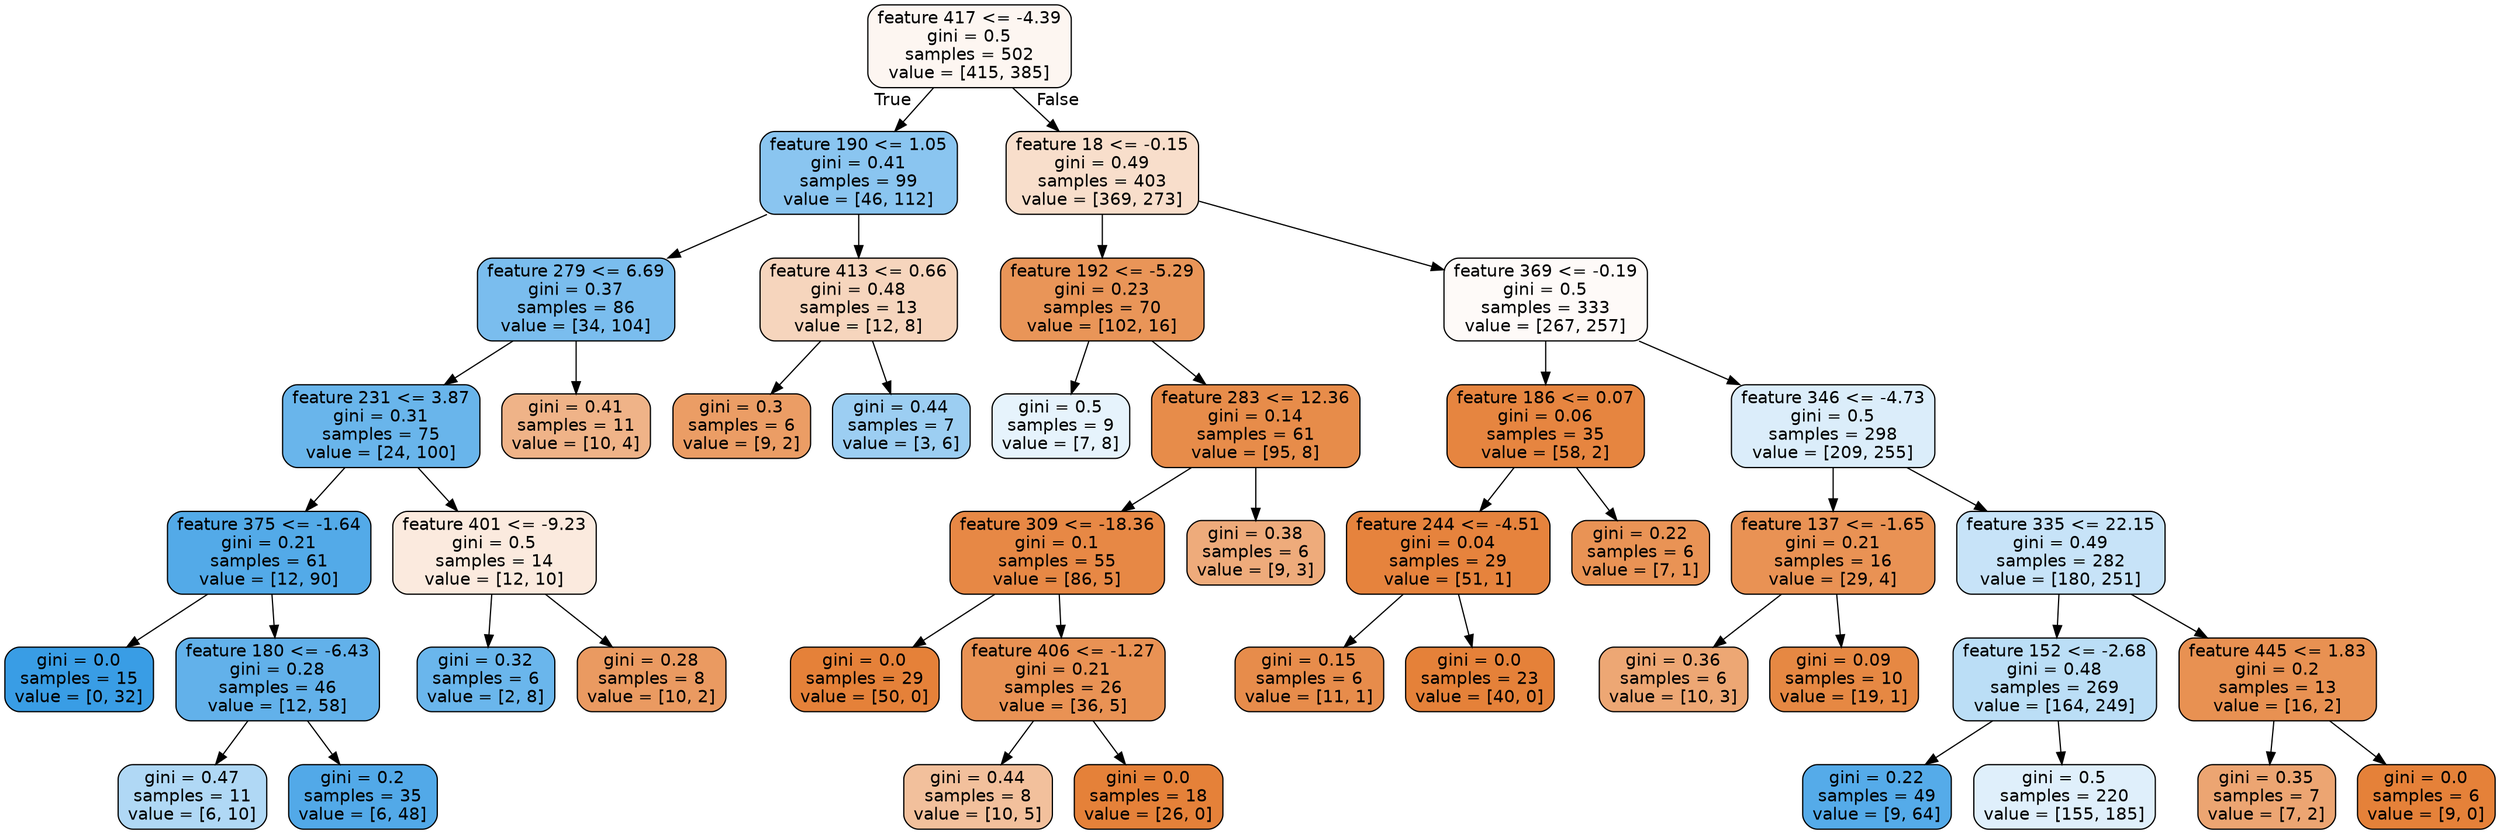 digraph Tree {
node [shape=box, style="filled, rounded", color="black", fontname="helvetica"] ;
edge [fontname="helvetica"] ;
0 [label="feature 417 <= -4.39\ngini = 0.5\nsamples = 502\nvalue = [415, 385]", fillcolor="#fdf6f1"] ;
1 [label="feature 190 <= 1.05\ngini = 0.41\nsamples = 99\nvalue = [46, 112]", fillcolor="#8ac5f0"] ;
0 -> 1 [labeldistance=2.5, labelangle=45, headlabel="True"] ;
2 [label="feature 279 <= 6.69\ngini = 0.37\nsamples = 86\nvalue = [34, 104]", fillcolor="#7abdee"] ;
1 -> 2 ;
3 [label="feature 231 <= 3.87\ngini = 0.31\nsamples = 75\nvalue = [24, 100]", fillcolor="#69b5eb"] ;
2 -> 3 ;
4 [label="feature 375 <= -1.64\ngini = 0.21\nsamples = 61\nvalue = [12, 90]", fillcolor="#53aae8"] ;
3 -> 4 ;
5 [label="gini = 0.0\nsamples = 15\nvalue = [0, 32]", fillcolor="#399de5"] ;
4 -> 5 ;
6 [label="feature 180 <= -6.43\ngini = 0.28\nsamples = 46\nvalue = [12, 58]", fillcolor="#62b1ea"] ;
4 -> 6 ;
7 [label="gini = 0.47\nsamples = 11\nvalue = [6, 10]", fillcolor="#b0d8f5"] ;
6 -> 7 ;
8 [label="gini = 0.2\nsamples = 35\nvalue = [6, 48]", fillcolor="#52a9e8"] ;
6 -> 8 ;
9 [label="feature 401 <= -9.23\ngini = 0.5\nsamples = 14\nvalue = [12, 10]", fillcolor="#fbeade"] ;
3 -> 9 ;
10 [label="gini = 0.32\nsamples = 6\nvalue = [2, 8]", fillcolor="#6ab6ec"] ;
9 -> 10 ;
11 [label="gini = 0.28\nsamples = 8\nvalue = [10, 2]", fillcolor="#ea9a61"] ;
9 -> 11 ;
12 [label="gini = 0.41\nsamples = 11\nvalue = [10, 4]", fillcolor="#efb388"] ;
2 -> 12 ;
13 [label="feature 413 <= 0.66\ngini = 0.48\nsamples = 13\nvalue = [12, 8]", fillcolor="#f6d5bd"] ;
1 -> 13 ;
14 [label="gini = 0.3\nsamples = 6\nvalue = [9, 2]", fillcolor="#eb9d65"] ;
13 -> 14 ;
15 [label="gini = 0.44\nsamples = 7\nvalue = [3, 6]", fillcolor="#9ccef2"] ;
13 -> 15 ;
16 [label="feature 18 <= -0.15\ngini = 0.49\nsamples = 403\nvalue = [369, 273]", fillcolor="#f8decb"] ;
0 -> 16 [labeldistance=2.5, labelangle=-45, headlabel="False"] ;
17 [label="feature 192 <= -5.29\ngini = 0.23\nsamples = 70\nvalue = [102, 16]", fillcolor="#e99558"] ;
16 -> 17 ;
18 [label="gini = 0.5\nsamples = 9\nvalue = [7, 8]", fillcolor="#e6f3fc"] ;
17 -> 18 ;
19 [label="feature 283 <= 12.36\ngini = 0.14\nsamples = 61\nvalue = [95, 8]", fillcolor="#e78c4a"] ;
17 -> 19 ;
20 [label="feature 309 <= -18.36\ngini = 0.1\nsamples = 55\nvalue = [86, 5]", fillcolor="#e78845"] ;
19 -> 20 ;
21 [label="gini = 0.0\nsamples = 29\nvalue = [50, 0]", fillcolor="#e58139"] ;
20 -> 21 ;
22 [label="feature 406 <= -1.27\ngini = 0.21\nsamples = 26\nvalue = [36, 5]", fillcolor="#e99254"] ;
20 -> 22 ;
23 [label="gini = 0.44\nsamples = 8\nvalue = [10, 5]", fillcolor="#f2c09c"] ;
22 -> 23 ;
24 [label="gini = 0.0\nsamples = 18\nvalue = [26, 0]", fillcolor="#e58139"] ;
22 -> 24 ;
25 [label="gini = 0.38\nsamples = 6\nvalue = [9, 3]", fillcolor="#eeab7b"] ;
19 -> 25 ;
26 [label="feature 369 <= -0.19\ngini = 0.5\nsamples = 333\nvalue = [267, 257]", fillcolor="#fefaf8"] ;
16 -> 26 ;
27 [label="feature 186 <= 0.07\ngini = 0.06\nsamples = 35\nvalue = [58, 2]", fillcolor="#e68540"] ;
26 -> 27 ;
28 [label="feature 244 <= -4.51\ngini = 0.04\nsamples = 29\nvalue = [51, 1]", fillcolor="#e6833d"] ;
27 -> 28 ;
29 [label="gini = 0.15\nsamples = 6\nvalue = [11, 1]", fillcolor="#e78c4b"] ;
28 -> 29 ;
30 [label="gini = 0.0\nsamples = 23\nvalue = [40, 0]", fillcolor="#e58139"] ;
28 -> 30 ;
31 [label="gini = 0.22\nsamples = 6\nvalue = [7, 1]", fillcolor="#e99355"] ;
27 -> 31 ;
32 [label="feature 346 <= -4.73\ngini = 0.5\nsamples = 298\nvalue = [209, 255]", fillcolor="#dbedfa"] ;
26 -> 32 ;
33 [label="feature 137 <= -1.65\ngini = 0.21\nsamples = 16\nvalue = [29, 4]", fillcolor="#e99254"] ;
32 -> 33 ;
34 [label="gini = 0.36\nsamples = 6\nvalue = [10, 3]", fillcolor="#eda774"] ;
33 -> 34 ;
35 [label="gini = 0.09\nsamples = 10\nvalue = [19, 1]", fillcolor="#e68843"] ;
33 -> 35 ;
36 [label="feature 335 <= 22.15\ngini = 0.49\nsamples = 282\nvalue = [180, 251]", fillcolor="#c7e3f8"] ;
32 -> 36 ;
37 [label="feature 152 <= -2.68\ngini = 0.48\nsamples = 269\nvalue = [164, 249]", fillcolor="#bbdef6"] ;
36 -> 37 ;
38 [label="gini = 0.22\nsamples = 49\nvalue = [9, 64]", fillcolor="#55abe9"] ;
37 -> 38 ;
39 [label="gini = 0.5\nsamples = 220\nvalue = [155, 185]", fillcolor="#dfeffb"] ;
37 -> 39 ;
40 [label="feature 445 <= 1.83\ngini = 0.2\nsamples = 13\nvalue = [16, 2]", fillcolor="#e89152"] ;
36 -> 40 ;
41 [label="gini = 0.35\nsamples = 7\nvalue = [7, 2]", fillcolor="#eca572"] ;
40 -> 41 ;
42 [label="gini = 0.0\nsamples = 6\nvalue = [9, 0]", fillcolor="#e58139"] ;
40 -> 42 ;
}